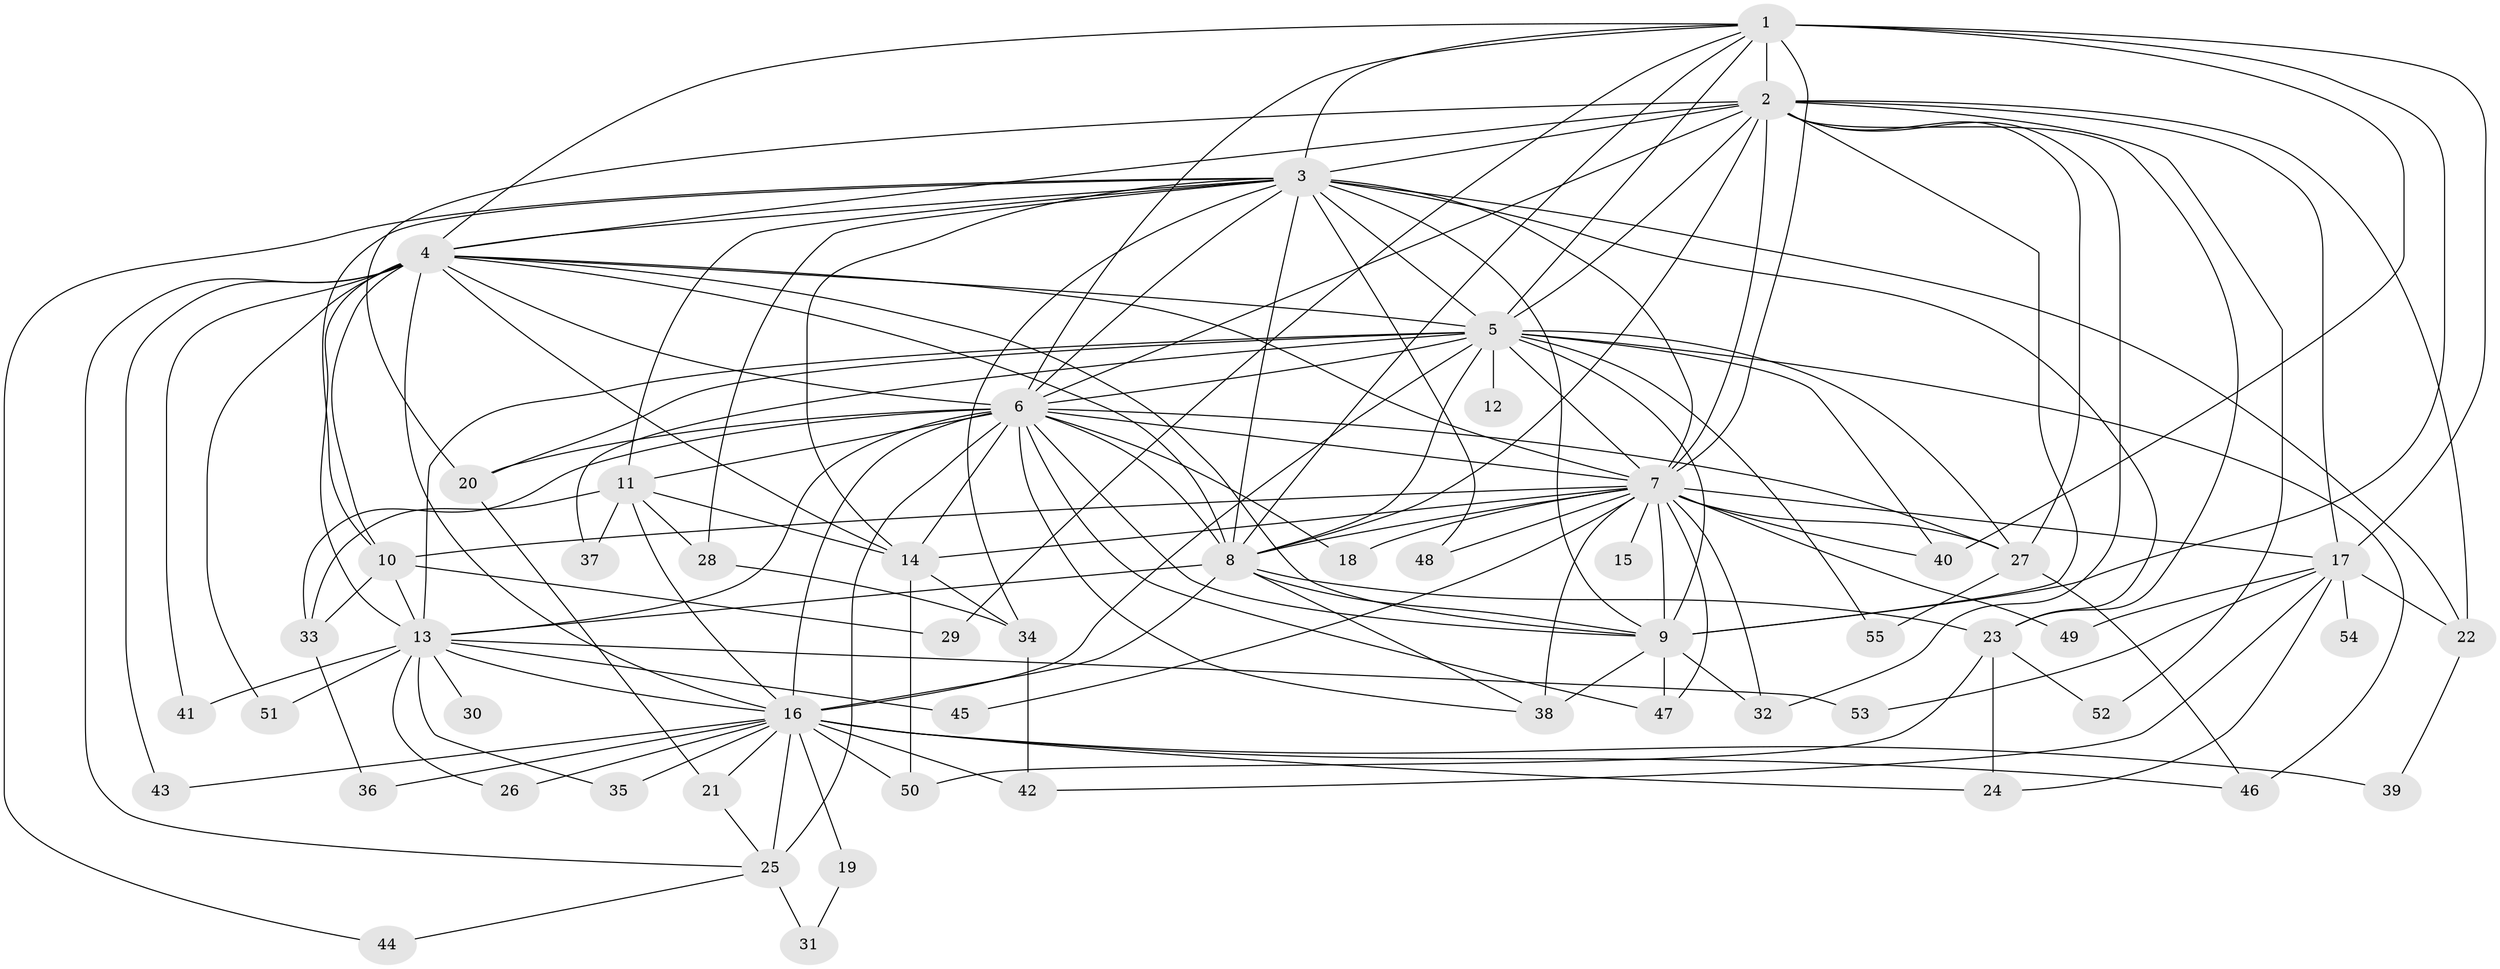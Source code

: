 // original degree distribution, {14: 0.009174311926605505, 18: 0.009174311926605505, 20: 0.027522935779816515, 21: 0.009174311926605505, 15: 0.009174311926605505, 30: 0.009174311926605505, 24: 0.009174311926605505, 19: 0.009174311926605505, 5: 0.05504587155963303, 2: 0.5321100917431193, 10: 0.009174311926605505, 4: 0.06422018348623854, 3: 0.22018348623853212, 13: 0.009174311926605505, 9: 0.009174311926605505, 7: 0.009174311926605505}
// Generated by graph-tools (version 1.1) at 2025/35/03/09/25 02:35:01]
// undirected, 55 vertices, 153 edges
graph export_dot {
graph [start="1"]
  node [color=gray90,style=filled];
  1;
  2;
  3;
  4;
  5;
  6;
  7;
  8;
  9;
  10;
  11;
  12;
  13;
  14;
  15;
  16;
  17;
  18;
  19;
  20;
  21;
  22;
  23;
  24;
  25;
  26;
  27;
  28;
  29;
  30;
  31;
  32;
  33;
  34;
  35;
  36;
  37;
  38;
  39;
  40;
  41;
  42;
  43;
  44;
  45;
  46;
  47;
  48;
  49;
  50;
  51;
  52;
  53;
  54;
  55;
  1 -- 2 [weight=3.0];
  1 -- 3 [weight=1.0];
  1 -- 4 [weight=3.0];
  1 -- 5 [weight=1.0];
  1 -- 6 [weight=1.0];
  1 -- 7 [weight=1.0];
  1 -- 8 [weight=1.0];
  1 -- 9 [weight=3.0];
  1 -- 17 [weight=1.0];
  1 -- 29 [weight=1.0];
  1 -- 40 [weight=2.0];
  2 -- 3 [weight=2.0];
  2 -- 4 [weight=2.0];
  2 -- 5 [weight=2.0];
  2 -- 6 [weight=2.0];
  2 -- 7 [weight=2.0];
  2 -- 8 [weight=2.0];
  2 -- 9 [weight=3.0];
  2 -- 17 [weight=2.0];
  2 -- 20 [weight=1.0];
  2 -- 22 [weight=1.0];
  2 -- 23 [weight=1.0];
  2 -- 27 [weight=4.0];
  2 -- 32 [weight=1.0];
  2 -- 52 [weight=1.0];
  3 -- 4 [weight=1.0];
  3 -- 5 [weight=2.0];
  3 -- 6 [weight=1.0];
  3 -- 7 [weight=1.0];
  3 -- 8 [weight=1.0];
  3 -- 9 [weight=2.0];
  3 -- 10 [weight=1.0];
  3 -- 11 [weight=1.0];
  3 -- 14 [weight=1.0];
  3 -- 22 [weight=1.0];
  3 -- 23 [weight=1.0];
  3 -- 28 [weight=1.0];
  3 -- 34 [weight=1.0];
  3 -- 44 [weight=1.0];
  3 -- 48 [weight=1.0];
  4 -- 5 [weight=1.0];
  4 -- 6 [weight=1.0];
  4 -- 7 [weight=1.0];
  4 -- 8 [weight=1.0];
  4 -- 9 [weight=1.0];
  4 -- 10 [weight=1.0];
  4 -- 13 [weight=1.0];
  4 -- 14 [weight=1.0];
  4 -- 16 [weight=1.0];
  4 -- 25 [weight=3.0];
  4 -- 41 [weight=1.0];
  4 -- 43 [weight=1.0];
  4 -- 51 [weight=1.0];
  5 -- 6 [weight=1.0];
  5 -- 7 [weight=1.0];
  5 -- 8 [weight=2.0];
  5 -- 9 [weight=1.0];
  5 -- 12 [weight=1.0];
  5 -- 13 [weight=1.0];
  5 -- 16 [weight=1.0];
  5 -- 20 [weight=1.0];
  5 -- 27 [weight=1.0];
  5 -- 37 [weight=1.0];
  5 -- 40 [weight=1.0];
  5 -- 46 [weight=1.0];
  5 -- 55 [weight=1.0];
  6 -- 7 [weight=1.0];
  6 -- 8 [weight=1.0];
  6 -- 9 [weight=2.0];
  6 -- 11 [weight=2.0];
  6 -- 13 [weight=1.0];
  6 -- 14 [weight=1.0];
  6 -- 16 [weight=1.0];
  6 -- 18 [weight=2.0];
  6 -- 20 [weight=1.0];
  6 -- 25 [weight=7.0];
  6 -- 27 [weight=1.0];
  6 -- 33 [weight=1.0];
  6 -- 38 [weight=1.0];
  6 -- 47 [weight=1.0];
  7 -- 8 [weight=1.0];
  7 -- 9 [weight=2.0];
  7 -- 10 [weight=1.0];
  7 -- 14 [weight=1.0];
  7 -- 15 [weight=1.0];
  7 -- 17 [weight=1.0];
  7 -- 18 [weight=1.0];
  7 -- 27 [weight=1.0];
  7 -- 32 [weight=1.0];
  7 -- 38 [weight=1.0];
  7 -- 40 [weight=1.0];
  7 -- 45 [weight=1.0];
  7 -- 47 [weight=1.0];
  7 -- 48 [weight=1.0];
  7 -- 49 [weight=1.0];
  8 -- 9 [weight=2.0];
  8 -- 13 [weight=1.0];
  8 -- 16 [weight=6.0];
  8 -- 23 [weight=1.0];
  8 -- 38 [weight=1.0];
  9 -- 32 [weight=1.0];
  9 -- 38 [weight=1.0];
  9 -- 47 [weight=1.0];
  10 -- 13 [weight=1.0];
  10 -- 29 [weight=1.0];
  10 -- 33 [weight=1.0];
  11 -- 14 [weight=1.0];
  11 -- 16 [weight=1.0];
  11 -- 28 [weight=1.0];
  11 -- 33 [weight=1.0];
  11 -- 37 [weight=1.0];
  13 -- 16 [weight=2.0];
  13 -- 26 [weight=1.0];
  13 -- 30 [weight=2.0];
  13 -- 35 [weight=1.0];
  13 -- 41 [weight=1.0];
  13 -- 45 [weight=1.0];
  13 -- 51 [weight=1.0];
  13 -- 53 [weight=1.0];
  14 -- 34 [weight=1.0];
  14 -- 50 [weight=1.0];
  16 -- 19 [weight=1.0];
  16 -- 21 [weight=1.0];
  16 -- 24 [weight=1.0];
  16 -- 25 [weight=1.0];
  16 -- 26 [weight=1.0];
  16 -- 35 [weight=1.0];
  16 -- 36 [weight=1.0];
  16 -- 39 [weight=1.0];
  16 -- 42 [weight=1.0];
  16 -- 43 [weight=1.0];
  16 -- 46 [weight=1.0];
  16 -- 50 [weight=1.0];
  17 -- 22 [weight=1.0];
  17 -- 24 [weight=1.0];
  17 -- 42 [weight=1.0];
  17 -- 49 [weight=1.0];
  17 -- 53 [weight=1.0];
  17 -- 54 [weight=1.0];
  19 -- 31 [weight=1.0];
  20 -- 21 [weight=1.0];
  21 -- 25 [weight=2.0];
  22 -- 39 [weight=1.0];
  23 -- 24 [weight=1.0];
  23 -- 50 [weight=1.0];
  23 -- 52 [weight=1.0];
  25 -- 31 [weight=1.0];
  25 -- 44 [weight=1.0];
  27 -- 46 [weight=1.0];
  27 -- 55 [weight=1.0];
  28 -- 34 [weight=1.0];
  33 -- 36 [weight=1.0];
  34 -- 42 [weight=1.0];
}
